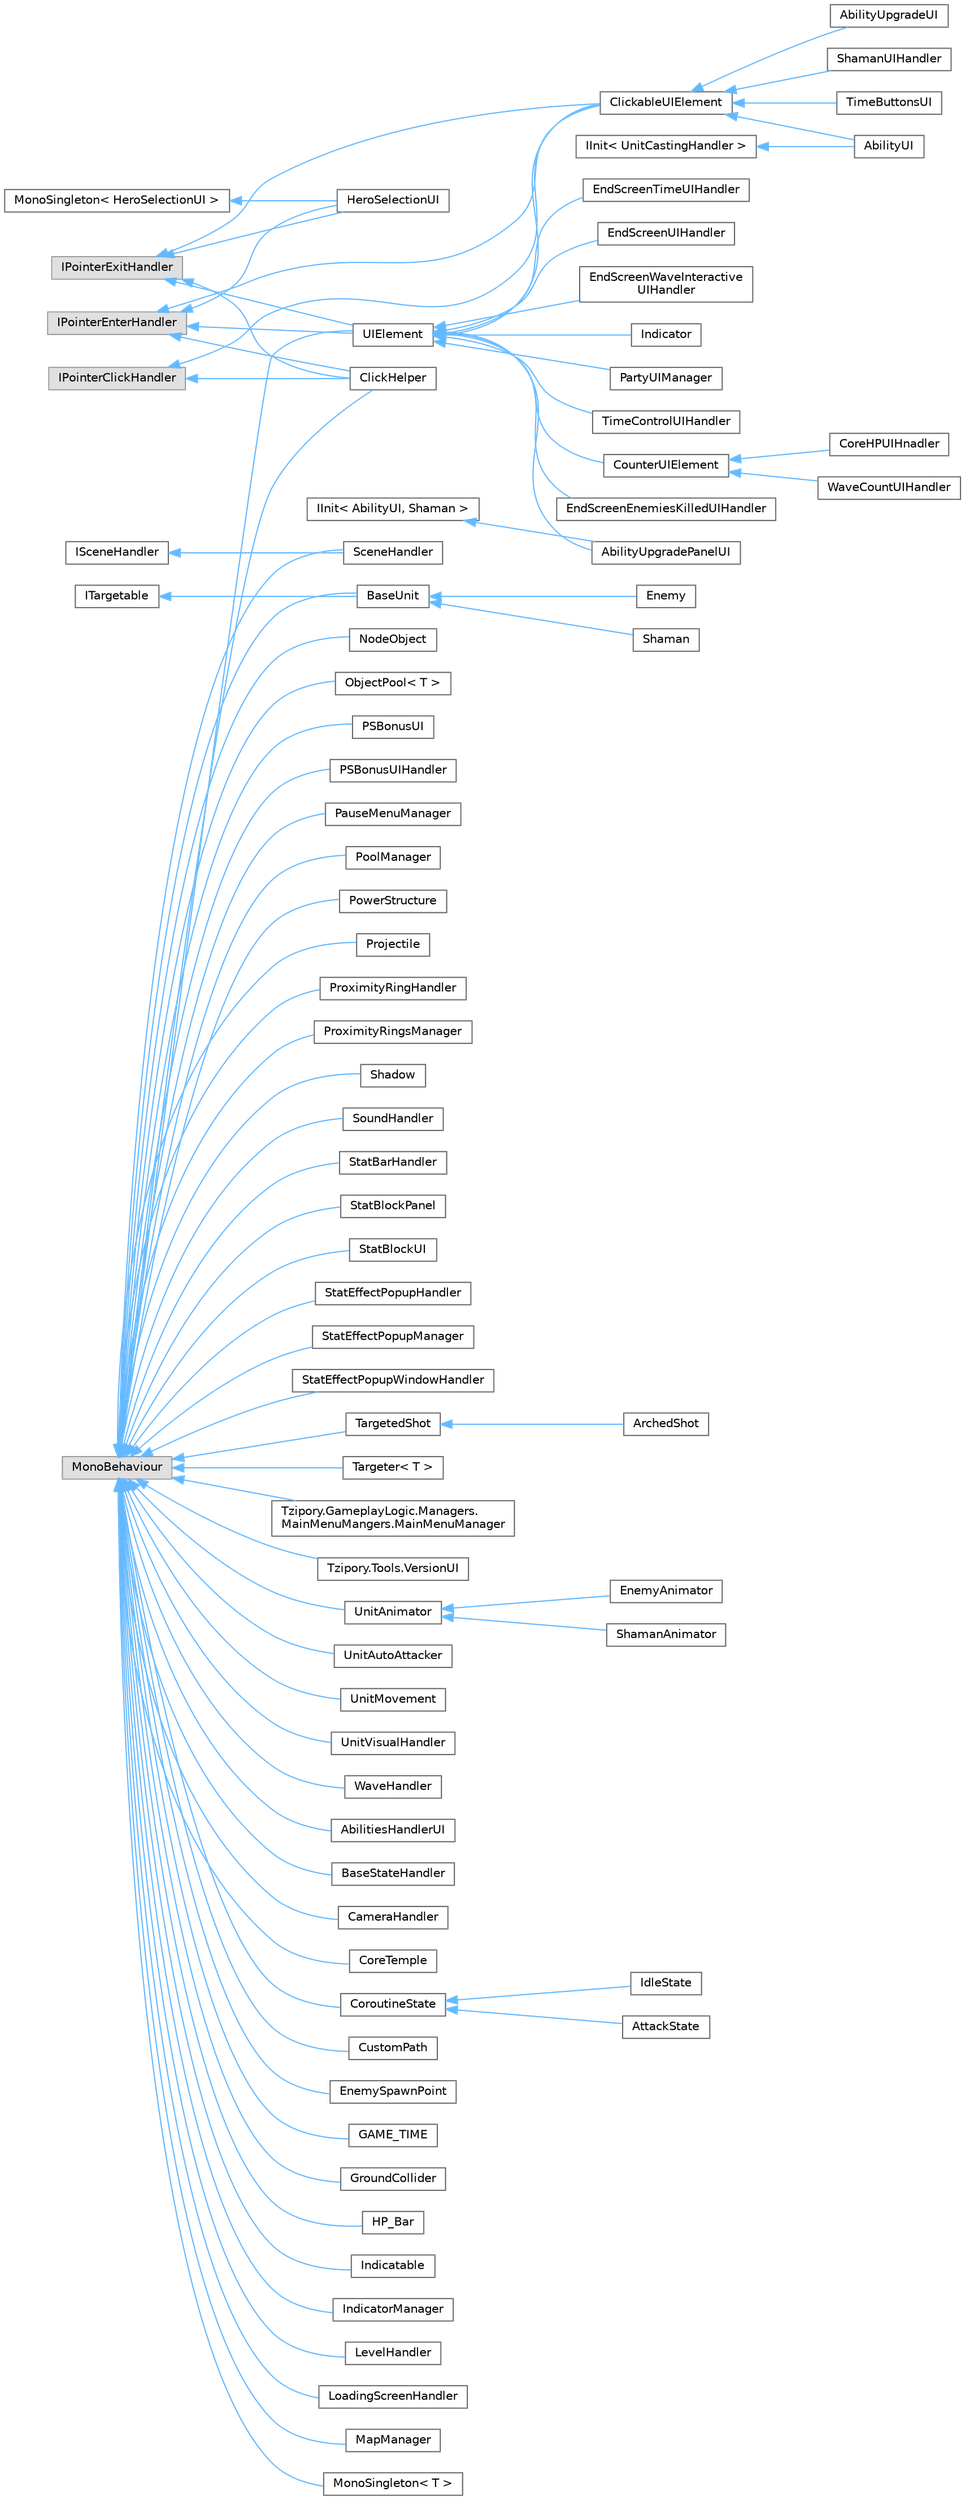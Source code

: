 digraph "Graphical Class Hierarchy"
{
 // LATEX_PDF_SIZE
  bgcolor="transparent";
  edge [fontname=Helvetica,fontsize=10,labelfontname=Helvetica,labelfontsize=10];
  node [fontname=Helvetica,fontsize=10,shape=box,height=0.2,width=0.4];
  rankdir="LR";
  Node0 [label="IInit\< AbilityUI, Shaman \>",height=0.2,width=0.4,color="grey40", fillcolor="white", style="filled",URL="$interface_i_init.html",tooltip=" "];
  Node0 -> Node1 [dir="back",color="steelblue1",style="solid"];
  Node1 [label="AbilityUpgradePanelUI",height=0.2,width=0.4,color="grey40", fillcolor="white", style="filled",URL="$class_ability_upgrade_panel_u_i.html",tooltip=" "];
  Node5 [label="IInit\< UnitCastingHandler \>",height=0.2,width=0.4,color="grey40", fillcolor="white", style="filled",URL="$interface_i_init.html",tooltip=" "];
  Node5 -> Node4 [dir="back",color="steelblue1",style="solid"];
  Node4 [label="AbilityUI",height=0.2,width=0.4,color="grey40", fillcolor="white", style="filled",URL="$class_ability_u_i.html",tooltip=" "];
  Node9 [label="IPointerClickHandler",height=0.2,width=0.4,color="grey60", fillcolor="#E0E0E0", style="filled",tooltip=" "];
  Node9 -> Node10 [dir="back",color="steelblue1",style="solid"];
  Node10 [label="ClickHelper",height=0.2,width=0.4,color="grey40", fillcolor="white", style="filled",URL="$class_click_helper.html",tooltip=" "];
  Node9 -> Node3 [dir="back",color="steelblue1",style="solid"];
  Node3 [label="ClickableUIElement",height=0.2,width=0.4,color="grey40", fillcolor="white", style="filled",URL="$class_clickable_u_i_element.html",tooltip=" "];
  Node3 -> Node4 [dir="back",color="steelblue1",style="solid"];
  Node3 -> Node6 [dir="back",color="steelblue1",style="solid"];
  Node6 [label="AbilityUpgradeUI",height=0.2,width=0.4,color="grey40", fillcolor="white", style="filled",URL="$class_ability_upgrade_u_i.html",tooltip=" "];
  Node3 -> Node7 [dir="back",color="steelblue1",style="solid"];
  Node7 [label="ShamanUIHandler",height=0.2,width=0.4,color="grey40", fillcolor="white", style="filled",URL="$class_shaman_u_i_handler.html",tooltip=" "];
  Node3 -> Node8 [dir="back",color="steelblue1",style="solid"];
  Node8 [label="TimeButtonsUI",height=0.2,width=0.4,color="grey40", fillcolor="white", style="filled",URL="$class_time_buttons_u_i.html",tooltip=" "];
  Node11 [label="IPointerEnterHandler",height=0.2,width=0.4,color="grey60", fillcolor="#E0E0E0", style="filled",tooltip=" "];
  Node11 -> Node10 [dir="back",color="steelblue1",style="solid"];
  Node11 -> Node3 [dir="back",color="steelblue1",style="solid"];
  Node11 -> Node12 [dir="back",color="steelblue1",style="solid"];
  Node12 [label="HeroSelectionUI",height=0.2,width=0.4,color="grey40", fillcolor="white", style="filled",URL="$class_hero_selection_u_i.html",tooltip=" "];
  Node11 -> Node2 [dir="back",color="steelblue1",style="solid"];
  Node2 [label="UIElement",height=0.2,width=0.4,color="grey40", fillcolor="white", style="filled",URL="$class_u_i_element.html",tooltip=" "];
  Node2 -> Node1 [dir="back",color="steelblue1",style="solid"];
  Node2 -> Node3 [dir="back",color="steelblue1",style="solid"];
  Node2 -> Node70 [dir="back",color="steelblue1",style="solid"];
  Node70 [label="CounterUIElement",height=0.2,width=0.4,color="grey40", fillcolor="white", style="filled",URL="$class_counter_u_i_element.html",tooltip=" "];
  Node70 -> Node71 [dir="back",color="steelblue1",style="solid"];
  Node71 [label="CoreHPUIHnadler",height=0.2,width=0.4,color="grey40", fillcolor="white", style="filled",URL="$class_core_h_p_u_i_hnadler.html",tooltip=" "];
  Node70 -> Node72 [dir="back",color="steelblue1",style="solid"];
  Node72 [label="WaveCountUIHandler",height=0.2,width=0.4,color="grey40", fillcolor="white", style="filled",URL="$class_wave_count_u_i_handler.html",tooltip=" "];
  Node2 -> Node73 [dir="back",color="steelblue1",style="solid"];
  Node73 [label="EndScreenEnemiesKilledUIHandler",height=0.2,width=0.4,color="grey40", fillcolor="white", style="filled",URL="$class_end_screen_enemies_killed_u_i_handler.html",tooltip=" "];
  Node2 -> Node74 [dir="back",color="steelblue1",style="solid"];
  Node74 [label="EndScreenTimeUIHandler",height=0.2,width=0.4,color="grey40", fillcolor="white", style="filled",URL="$class_end_screen_time_u_i_handler.html",tooltip=" "];
  Node2 -> Node75 [dir="back",color="steelblue1",style="solid"];
  Node75 [label="EndScreenUIHandler",height=0.2,width=0.4,color="grey40", fillcolor="white", style="filled",URL="$class_end_screen_u_i_handler.html",tooltip=" "];
  Node2 -> Node76 [dir="back",color="steelblue1",style="solid"];
  Node76 [label="EndScreenWaveInteractive\lUIHandler",height=0.2,width=0.4,color="grey40", fillcolor="white", style="filled",URL="$class_end_screen_wave_interactive_u_i_handler.html",tooltip=" "];
  Node2 -> Node77 [dir="back",color="steelblue1",style="solid"];
  Node77 [label="Indicator",height=0.2,width=0.4,color="grey40", fillcolor="white", style="filled",URL="$class_indicator.html",tooltip=" "];
  Node2 -> Node78 [dir="back",color="steelblue1",style="solid"];
  Node78 [label="PartyUIManager",height=0.2,width=0.4,color="grey40", fillcolor="white", style="filled",URL="$class_party_u_i_manager.html",tooltip=" "];
  Node2 -> Node79 [dir="back",color="steelblue1",style="solid"];
  Node79 [label="TimeControlUIHandler",height=0.2,width=0.4,color="grey40", fillcolor="white", style="filled",URL="$class_time_control_u_i_handler.html",tooltip=" "];
  Node13 [label="IPointerExitHandler",height=0.2,width=0.4,color="grey60", fillcolor="#E0E0E0", style="filled",tooltip=" "];
  Node13 -> Node10 [dir="back",color="steelblue1",style="solid"];
  Node13 -> Node3 [dir="back",color="steelblue1",style="solid"];
  Node13 -> Node12 [dir="back",color="steelblue1",style="solid"];
  Node13 -> Node2 [dir="back",color="steelblue1",style="solid"];
  Node49 [label="ISceneHandler",height=0.2,width=0.4,color="grey40", fillcolor="white", style="filled",URL="$interface_i_scene_handler.html",tooltip=" "];
  Node49 -> Node48 [dir="back",color="steelblue1",style="solid"];
  Node48 [label="SceneHandler",height=0.2,width=0.4,color="grey40", fillcolor="white", style="filled",URL="$class_scene_handler.html",tooltip=" "];
  Node21 [label="ITargetable",height=0.2,width=0.4,color="grey40", fillcolor="white", style="filled",URL="$interface_i_targetable.html",tooltip=" "];
  Node21 -> Node18 [dir="back",color="steelblue1",style="solid"];
  Node18 [label="BaseUnit",height=0.2,width=0.4,color="grey40", fillcolor="white", style="filled",URL="$class_base_unit.html",tooltip=" "];
  Node18 -> Node19 [dir="back",color="steelblue1",style="solid"];
  Node19 [label="Enemy",height=0.2,width=0.4,color="grey40", fillcolor="white", style="filled",URL="$class_enemy.html",tooltip=" "];
  Node18 -> Node20 [dir="back",color="steelblue1",style="solid"];
  Node20 [label="Shaman",height=0.2,width=0.4,color="grey40", fillcolor="white", style="filled",URL="$class_shaman.html",tooltip=" "];
  Node15 [label="MonoBehaviour",height=0.2,width=0.4,color="grey60", fillcolor="#E0E0E0", style="filled",tooltip=" "];
  Node15 -> Node16 [dir="back",color="steelblue1",style="solid"];
  Node16 [label="AbilitiesHandlerUI",height=0.2,width=0.4,color="grey40", fillcolor="white", style="filled",URL="$class_abilities_handler_u_i.html",tooltip=" "];
  Node15 -> Node17 [dir="back",color="steelblue1",style="solid"];
  Node17 [label="BaseStateHandler",height=0.2,width=0.4,color="grey40", fillcolor="white", style="filled",URL="$class_base_state_handler.html",tooltip=" "];
  Node15 -> Node18 [dir="back",color="steelblue1",style="solid"];
  Node15 -> Node22 [dir="back",color="steelblue1",style="solid"];
  Node22 [label="CameraHandler",height=0.2,width=0.4,color="grey40", fillcolor="white", style="filled",URL="$class_camera_handler.html",tooltip=" "];
  Node15 -> Node10 [dir="back",color="steelblue1",style="solid"];
  Node15 -> Node23 [dir="back",color="steelblue1",style="solid"];
  Node23 [label="CoreTemple",height=0.2,width=0.4,color="grey40", fillcolor="white", style="filled",URL="$class_core_temple.html",tooltip=" "];
  Node15 -> Node24 [dir="back",color="steelblue1",style="solid"];
  Node24 [label="CoroutineState",height=0.2,width=0.4,color="grey40", fillcolor="white", style="filled",URL="$class_coroutine_state.html",tooltip=" "];
  Node24 -> Node25 [dir="back",color="steelblue1",style="solid"];
  Node25 [label="AttackState",height=0.2,width=0.4,color="grey40", fillcolor="white", style="filled",URL="$class_attack_state.html",tooltip=" "];
  Node24 -> Node26 [dir="back",color="steelblue1",style="solid"];
  Node26 [label="IdleState",height=0.2,width=0.4,color="grey40", fillcolor="white", style="filled",URL="$class_idle_state.html",tooltip=" "];
  Node15 -> Node27 [dir="back",color="steelblue1",style="solid"];
  Node27 [label="CustomPath",height=0.2,width=0.4,color="grey40", fillcolor="white", style="filled",URL="$class_custom_path.html",tooltip=" "];
  Node15 -> Node28 [dir="back",color="steelblue1",style="solid"];
  Node28 [label="EnemySpawnPoint",height=0.2,width=0.4,color="grey40", fillcolor="white", style="filled",URL="$class_enemy_spawn_point.html",tooltip=" "];
  Node15 -> Node29 [dir="back",color="steelblue1",style="solid"];
  Node29 [label="GAME_TIME",height=0.2,width=0.4,color="grey40", fillcolor="white", style="filled",URL="$class_g_a_m_e___t_i_m_e.html",tooltip=" "];
  Node15 -> Node30 [dir="back",color="steelblue1",style="solid"];
  Node30 [label="GroundCollider",height=0.2,width=0.4,color="grey40", fillcolor="white", style="filled",URL="$class_ground_collider.html",tooltip=" "];
  Node15 -> Node31 [dir="back",color="steelblue1",style="solid"];
  Node31 [label="HP_Bar",height=0.2,width=0.4,color="grey40", fillcolor="white", style="filled",URL="$class_h_p___bar.html",tooltip=" "];
  Node15 -> Node32 [dir="back",color="steelblue1",style="solid"];
  Node32 [label="Indicatable",height=0.2,width=0.4,color="grey40", fillcolor="white", style="filled",URL="$class_indicatable.html",tooltip=" "];
  Node15 -> Node33 [dir="back",color="steelblue1",style="solid"];
  Node33 [label="IndicatorManager",height=0.2,width=0.4,color="grey40", fillcolor="white", style="filled",URL="$class_indicator_manager.html",tooltip=" "];
  Node15 -> Node34 [dir="back",color="steelblue1",style="solid"];
  Node34 [label="LevelHandler",height=0.2,width=0.4,color="grey40", fillcolor="white", style="filled",URL="$class_level_handler.html",tooltip=" "];
  Node15 -> Node35 [dir="back",color="steelblue1",style="solid"];
  Node35 [label="LoadingScreenHandler",height=0.2,width=0.4,color="grey40", fillcolor="white", style="filled",URL="$class_loading_screen_handler.html",tooltip=" "];
  Node15 -> Node36 [dir="back",color="steelblue1",style="solid"];
  Node36 [label="MapManager",height=0.2,width=0.4,color="grey40", fillcolor="white", style="filled",URL="$class_map_manager.html",tooltip=" "];
  Node15 -> Node37 [dir="back",color="steelblue1",style="solid"];
  Node37 [label="MonoSingleton\< T \>",height=0.2,width=0.4,color="grey40", fillcolor="white", style="filled",URL="$class_mono_singleton.html",tooltip=" "];
  Node15 -> Node38 [dir="back",color="steelblue1",style="solid"];
  Node38 [label="NodeObject",height=0.2,width=0.4,color="grey40", fillcolor="white", style="filled",URL="$class_node_object.html",tooltip=" "];
  Node15 -> Node39 [dir="back",color="steelblue1",style="solid"];
  Node39 [label="ObjectPool\< T \>",height=0.2,width=0.4,color="grey40", fillcolor="white", style="filled",URL="$class_object_pool.html",tooltip=" "];
  Node15 -> Node40 [dir="back",color="steelblue1",style="solid"];
  Node40 [label="PSBonusUI",height=0.2,width=0.4,color="grey40", fillcolor="white", style="filled",URL="$class_p_s_bonus_u_i.html",tooltip=" "];
  Node15 -> Node41 [dir="back",color="steelblue1",style="solid"];
  Node41 [label="PSBonusUIHandler",height=0.2,width=0.4,color="grey40", fillcolor="white", style="filled",URL="$class_p_s_bonus_u_i_handler.html",tooltip=" "];
  Node15 -> Node42 [dir="back",color="steelblue1",style="solid"];
  Node42 [label="PauseMenuManager",height=0.2,width=0.4,color="grey40", fillcolor="white", style="filled",URL="$class_pause_menu_manager.html",tooltip=" "];
  Node15 -> Node43 [dir="back",color="steelblue1",style="solid"];
  Node43 [label="PoolManager",height=0.2,width=0.4,color="grey40", fillcolor="white", style="filled",URL="$class_pool_manager.html",tooltip=" "];
  Node15 -> Node44 [dir="back",color="steelblue1",style="solid"];
  Node44 [label="PowerStructure",height=0.2,width=0.4,color="grey40", fillcolor="white", style="filled",URL="$class_power_structure.html",tooltip=" "];
  Node15 -> Node45 [dir="back",color="steelblue1",style="solid"];
  Node45 [label="Projectile",height=0.2,width=0.4,color="grey40", fillcolor="white", style="filled",URL="$class_projectile.html",tooltip=" "];
  Node15 -> Node46 [dir="back",color="steelblue1",style="solid"];
  Node46 [label="ProximityRingHandler",height=0.2,width=0.4,color="grey40", fillcolor="white", style="filled",URL="$class_proximity_ring_handler.html",tooltip=" "];
  Node15 -> Node47 [dir="back",color="steelblue1",style="solid"];
  Node47 [label="ProximityRingsManager",height=0.2,width=0.4,color="grey40", fillcolor="white", style="filled",URL="$class_proximity_rings_manager.html",tooltip=" "];
  Node15 -> Node48 [dir="back",color="steelblue1",style="solid"];
  Node15 -> Node50 [dir="back",color="steelblue1",style="solid"];
  Node50 [label="Shadow",height=0.2,width=0.4,color="grey40", fillcolor="white", style="filled",URL="$class_shadow.html",tooltip=" "];
  Node15 -> Node51 [dir="back",color="steelblue1",style="solid"];
  Node51 [label="SoundHandler",height=0.2,width=0.4,color="grey40", fillcolor="white", style="filled",URL="$class_sound_handler.html",tooltip=" "];
  Node15 -> Node52 [dir="back",color="steelblue1",style="solid"];
  Node52 [label="StatBarHandler",height=0.2,width=0.4,color="grey40", fillcolor="white", style="filled",URL="$class_stat_bar_handler.html",tooltip=" "];
  Node15 -> Node53 [dir="back",color="steelblue1",style="solid"];
  Node53 [label="StatBlockPanel",height=0.2,width=0.4,color="grey40", fillcolor="white", style="filled",URL="$class_stat_block_panel.html",tooltip=" "];
  Node15 -> Node54 [dir="back",color="steelblue1",style="solid"];
  Node54 [label="StatBlockUI",height=0.2,width=0.4,color="grey40", fillcolor="white", style="filled",URL="$class_stat_block_u_i.html",tooltip=" "];
  Node15 -> Node55 [dir="back",color="steelblue1",style="solid"];
  Node55 [label="StatEffectPopupHandler",height=0.2,width=0.4,color="grey40", fillcolor="white", style="filled",URL="$class_stat_effect_popup_handler.html",tooltip=" "];
  Node15 -> Node56 [dir="back",color="steelblue1",style="solid"];
  Node56 [label="StatEffectPopupManager",height=0.2,width=0.4,color="grey40", fillcolor="white", style="filled",URL="$class_stat_effect_popup_manager.html",tooltip=" "];
  Node15 -> Node57 [dir="back",color="steelblue1",style="solid"];
  Node57 [label="StatEffectPopupWindowHandler",height=0.2,width=0.4,color="grey40", fillcolor="white", style="filled",URL="$class_stat_effect_popup_window_handler.html",tooltip=" "];
  Node15 -> Node58 [dir="back",color="steelblue1",style="solid"];
  Node58 [label="TargetedShot",height=0.2,width=0.4,color="grey40", fillcolor="white", style="filled",URL="$class_targeted_shot.html",tooltip=" "];
  Node58 -> Node59 [dir="back",color="steelblue1",style="solid"];
  Node59 [label="ArchedShot",height=0.2,width=0.4,color="grey40", fillcolor="white", style="filled",URL="$class_arched_shot.html",tooltip=" "];
  Node15 -> Node60 [dir="back",color="steelblue1",style="solid"];
  Node60 [label="Targeter\< T \>",height=0.2,width=0.4,color="grey40", fillcolor="white", style="filled",URL="$class_targeter.html",tooltip=" "];
  Node15 -> Node61 [dir="back",color="steelblue1",style="solid"];
  Node61 [label="Tzipory.GameplayLogic.Managers.\lMainMenuMangers.MainMenuManager",height=0.2,width=0.4,color="grey40", fillcolor="white", style="filled",URL="$class_tzipory_1_1_gameplay_logic_1_1_managers_1_1_main_menu_mangers_1_1_main_menu_manager.html",tooltip=" "];
  Node15 -> Node62 [dir="back",color="steelblue1",style="solid"];
  Node62 [label="Tzipory.Tools.VersionUI",height=0.2,width=0.4,color="grey40", fillcolor="white", style="filled",URL="$class_tzipory_1_1_tools_1_1_version_u_i.html",tooltip=" "];
  Node15 -> Node2 [dir="back",color="steelblue1",style="solid"];
  Node15 -> Node63 [dir="back",color="steelblue1",style="solid"];
  Node63 [label="UnitAnimator",height=0.2,width=0.4,color="grey40", fillcolor="white", style="filled",URL="$class_unit_animator.html",tooltip=" "];
  Node63 -> Node64 [dir="back",color="steelblue1",style="solid"];
  Node64 [label="EnemyAnimator",height=0.2,width=0.4,color="grey40", fillcolor="white", style="filled",URL="$class_enemy_animator.html",tooltip=" "];
  Node63 -> Node65 [dir="back",color="steelblue1",style="solid"];
  Node65 [label="ShamanAnimator",height=0.2,width=0.4,color="grey40", fillcolor="white", style="filled",URL="$class_shaman_animator.html",tooltip=" "];
  Node15 -> Node66 [dir="back",color="steelblue1",style="solid"];
  Node66 [label="UnitAutoAttacker",height=0.2,width=0.4,color="grey40", fillcolor="white", style="filled",URL="$class_unit_auto_attacker.html",tooltip=" "];
  Node15 -> Node67 [dir="back",color="steelblue1",style="solid"];
  Node67 [label="UnitMovement",height=0.2,width=0.4,color="grey40", fillcolor="white", style="filled",URL="$class_unit_movement.html",tooltip=" "];
  Node15 -> Node68 [dir="back",color="steelblue1",style="solid"];
  Node68 [label="UnitVisualHandler",height=0.2,width=0.4,color="grey40", fillcolor="white", style="filled",URL="$class_unit_visual_handler.html",tooltip=" "];
  Node15 -> Node69 [dir="back",color="steelblue1",style="solid"];
  Node69 [label="WaveHandler",height=0.2,width=0.4,color="grey40", fillcolor="white", style="filled",URL="$class_wave_handler.html",tooltip=" "];
  Node14 [label="MonoSingleton\< HeroSelectionUI \>",height=0.2,width=0.4,color="grey40", fillcolor="white", style="filled",URL="$class_mono_singleton.html",tooltip=" "];
  Node14 -> Node12 [dir="back",color="steelblue1",style="solid"];
}
